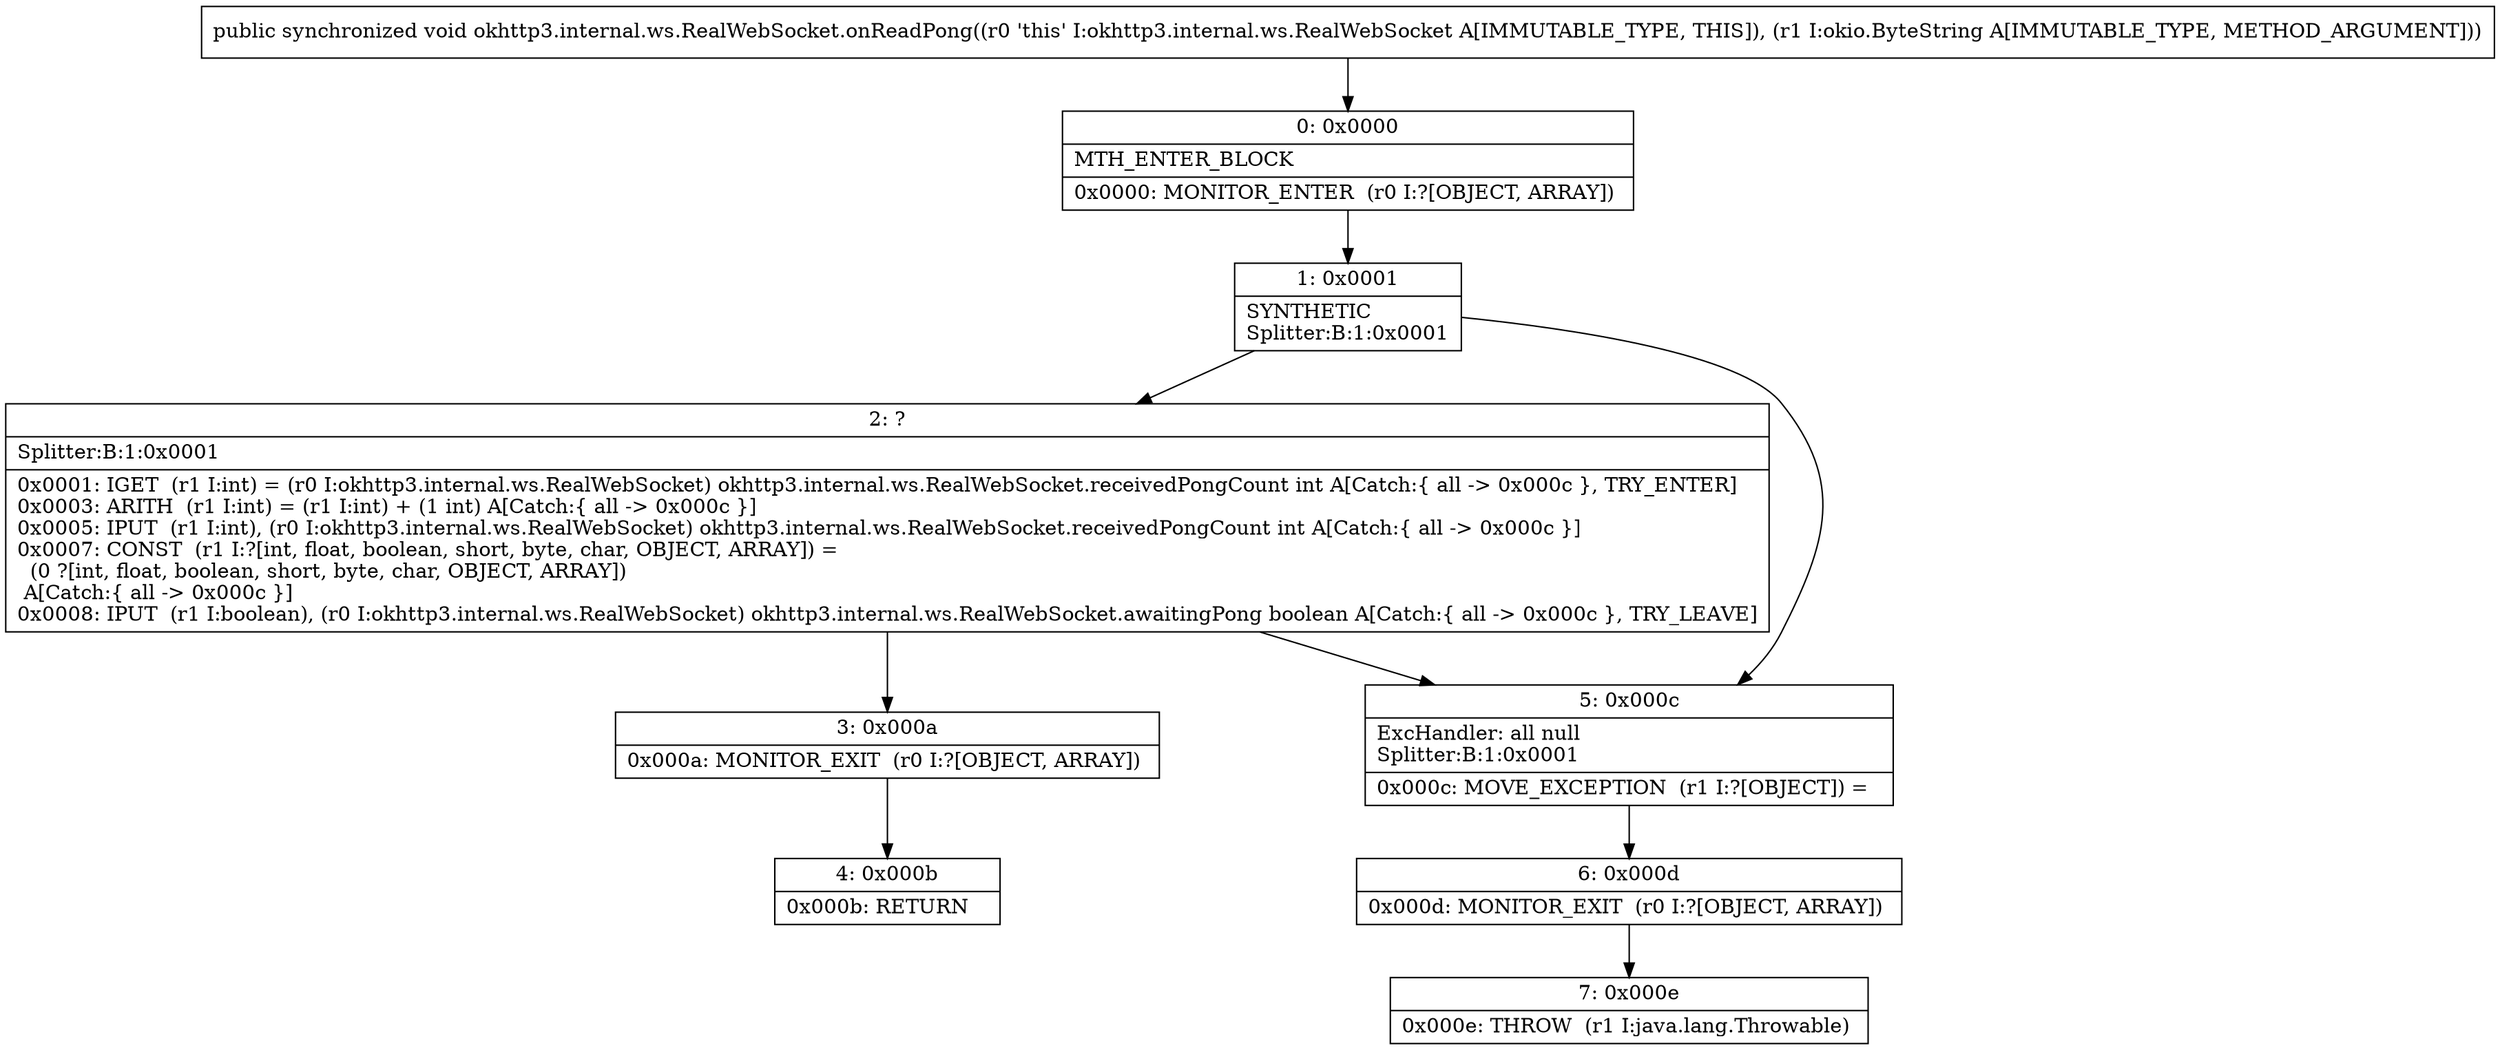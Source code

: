 digraph "CFG forokhttp3.internal.ws.RealWebSocket.onReadPong(Lokio\/ByteString;)V" {
Node_0 [shape=record,label="{0\:\ 0x0000|MTH_ENTER_BLOCK\l|0x0000: MONITOR_ENTER  (r0 I:?[OBJECT, ARRAY]) \l}"];
Node_1 [shape=record,label="{1\:\ 0x0001|SYNTHETIC\lSplitter:B:1:0x0001\l}"];
Node_2 [shape=record,label="{2\:\ ?|Splitter:B:1:0x0001\l|0x0001: IGET  (r1 I:int) = (r0 I:okhttp3.internal.ws.RealWebSocket) okhttp3.internal.ws.RealWebSocket.receivedPongCount int A[Catch:\{ all \-\> 0x000c \}, TRY_ENTER]\l0x0003: ARITH  (r1 I:int) = (r1 I:int) + (1 int) A[Catch:\{ all \-\> 0x000c \}]\l0x0005: IPUT  (r1 I:int), (r0 I:okhttp3.internal.ws.RealWebSocket) okhttp3.internal.ws.RealWebSocket.receivedPongCount int A[Catch:\{ all \-\> 0x000c \}]\l0x0007: CONST  (r1 I:?[int, float, boolean, short, byte, char, OBJECT, ARRAY]) = \l  (0 ?[int, float, boolean, short, byte, char, OBJECT, ARRAY])\l A[Catch:\{ all \-\> 0x000c \}]\l0x0008: IPUT  (r1 I:boolean), (r0 I:okhttp3.internal.ws.RealWebSocket) okhttp3.internal.ws.RealWebSocket.awaitingPong boolean A[Catch:\{ all \-\> 0x000c \}, TRY_LEAVE]\l}"];
Node_3 [shape=record,label="{3\:\ 0x000a|0x000a: MONITOR_EXIT  (r0 I:?[OBJECT, ARRAY]) \l}"];
Node_4 [shape=record,label="{4\:\ 0x000b|0x000b: RETURN   \l}"];
Node_5 [shape=record,label="{5\:\ 0x000c|ExcHandler: all null\lSplitter:B:1:0x0001\l|0x000c: MOVE_EXCEPTION  (r1 I:?[OBJECT]) =  \l}"];
Node_6 [shape=record,label="{6\:\ 0x000d|0x000d: MONITOR_EXIT  (r0 I:?[OBJECT, ARRAY]) \l}"];
Node_7 [shape=record,label="{7\:\ 0x000e|0x000e: THROW  (r1 I:java.lang.Throwable) \l}"];
MethodNode[shape=record,label="{public synchronized void okhttp3.internal.ws.RealWebSocket.onReadPong((r0 'this' I:okhttp3.internal.ws.RealWebSocket A[IMMUTABLE_TYPE, THIS]), (r1 I:okio.ByteString A[IMMUTABLE_TYPE, METHOD_ARGUMENT])) }"];
MethodNode -> Node_0;
Node_0 -> Node_1;
Node_1 -> Node_2;
Node_1 -> Node_5;
Node_2 -> Node_3;
Node_2 -> Node_5;
Node_3 -> Node_4;
Node_5 -> Node_6;
Node_6 -> Node_7;
}

